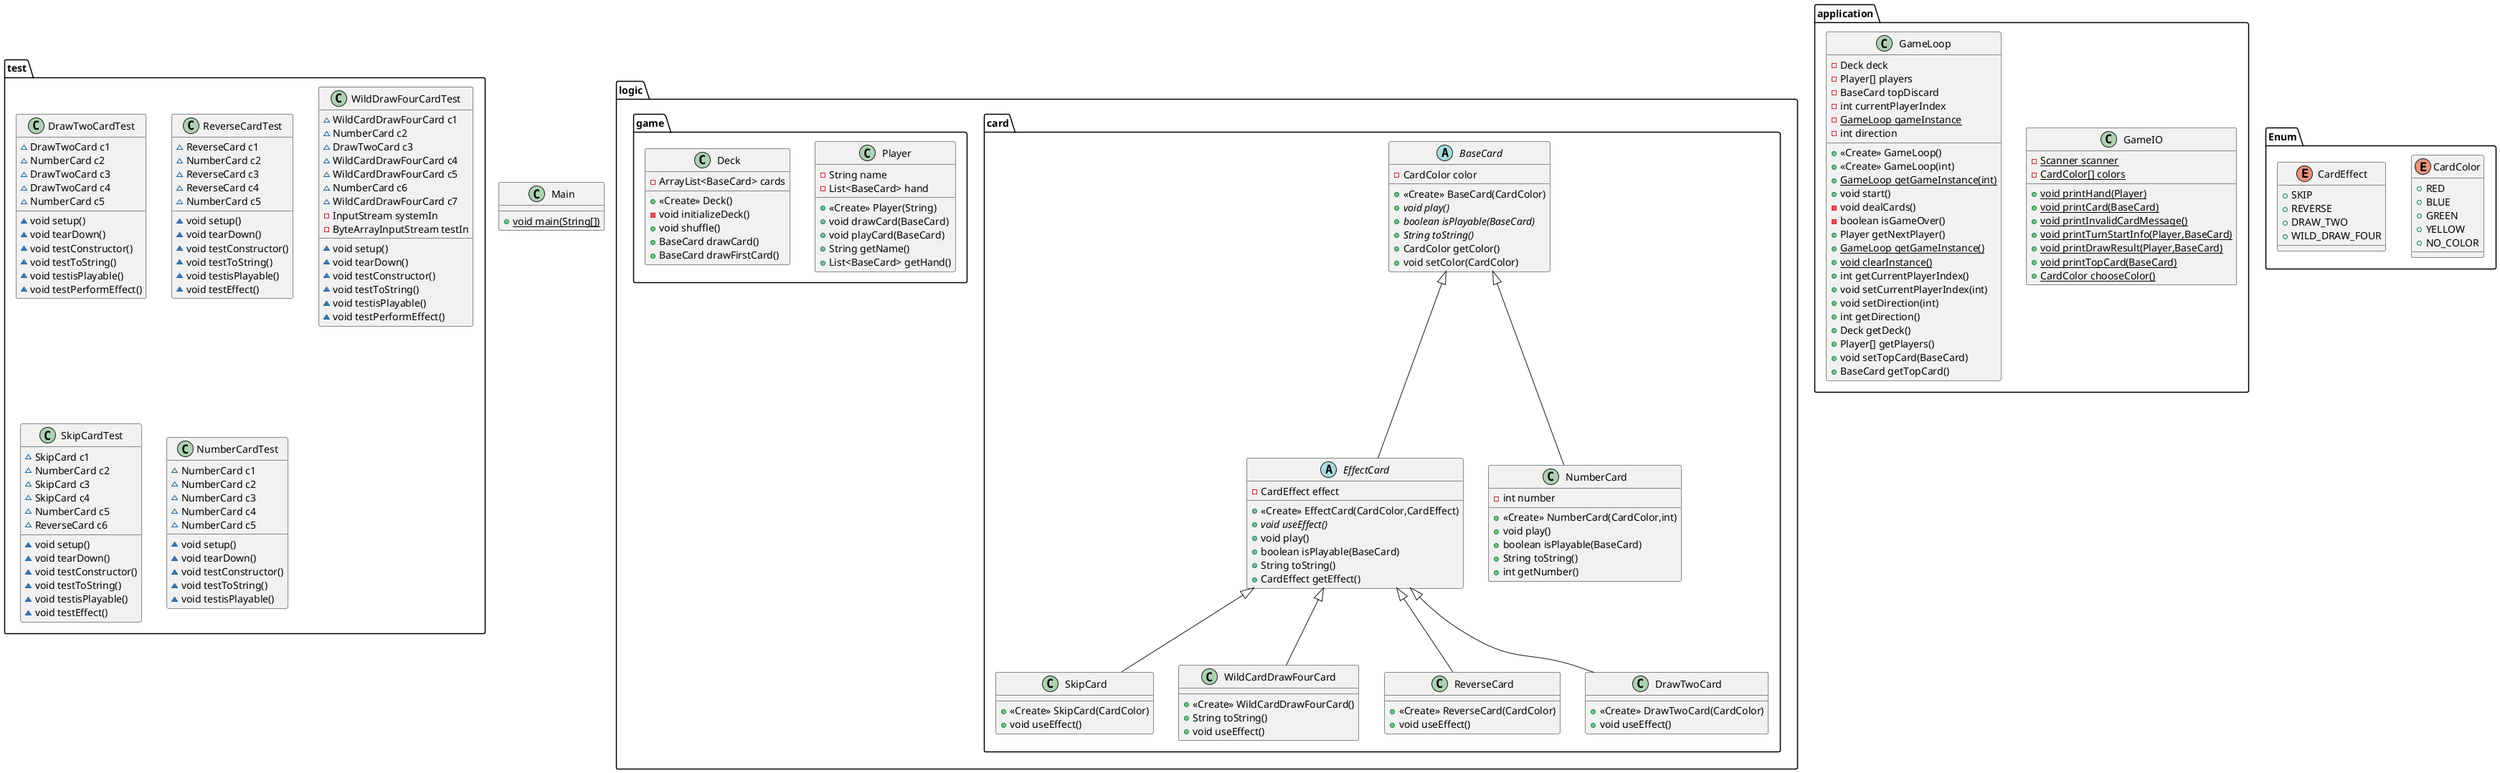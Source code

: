 @startuml
class test.DrawTwoCardTest {
~ DrawTwoCard c1
~ NumberCard c2
~ DrawTwoCard c3
~ DrawTwoCard c4
~ NumberCard c5
~ void setup()
~ void tearDown()
~ void testConstructor()
~ void testToString()
~ void testisPlayable()
~ void testPerformEffect()
}


class logic.card.SkipCard {
+ <<Create>> SkipCard(CardColor)
+ void useEffect()
}

class application.GameIO {
- {static} Scanner scanner
- {static} CardColor[] colors
+ {static} void printHand(Player)
+ {static} void printCard(BaseCard)
+ {static} void printInvalidCardMessage()
+ {static} void printTurnStartInfo(Player,BaseCard)
+ {static} void printDrawResult(Player,BaseCard)
+ {static} void printTopCard(BaseCard)
+ {static} CardColor chooseColor()
}


class logic.game.Player {
- String name
- List<BaseCard> hand
+ <<Create>> Player(String)
+ void drawCard(BaseCard)
+ void playCard(BaseCard)
+ String getName()
+ List<BaseCard> getHand()
}


class test.ReverseCardTest {
~ ReverseCard c1
~ NumberCard c2
~ ReverseCard c3
~ ReverseCard c4
~ NumberCard c5
~ void setup()
~ void tearDown()
~ void testConstructor()
~ void testToString()
~ void testisPlayable()
~ void testEffect()
}


enum Enum.CardColor {
+  RED
+  BLUE
+  GREEN
+  YELLOW
+  NO_COLOR
}

class logic.card.WildCardDrawFourCard {
+ <<Create>> WildCardDrawFourCard()
+ String toString()
+ void useEffect()
}

class test.WildDrawFourCardTest {
~ WildCardDrawFourCard c1
~ NumberCard c2
~ DrawTwoCard c3
~ WildCardDrawFourCard c4
~ WildCardDrawFourCard c5
~ NumberCard c6
~ WildCardDrawFourCard c7
- InputStream systemIn
- ByteArrayInputStream testIn
~ void setup()
~ void tearDown()
~ void testConstructor()
~ void testToString()
~ void testisPlayable()
~ void testPerformEffect()
}


enum Enum.CardEffect {
+  SKIP
+  REVERSE
+  DRAW_TWO
+  WILD_DRAW_FOUR
}

class Main {
+ {static} void main(String[])
}

abstract class logic.card.EffectCard {
- CardEffect effect
+ <<Create>> EffectCard(CardColor,CardEffect)
+ {abstract}void useEffect()
+ void play()
+ boolean isPlayable(BaseCard)
+ String toString()
+ CardEffect getEffect()
}


abstract class logic.card.BaseCard {
- CardColor color
+ <<Create>> BaseCard(CardColor)
+ {abstract}void play()
+ {abstract}boolean isPlayable(BaseCard)
+ {abstract}String toString()
+ CardColor getColor()
+ void setColor(CardColor)
}


class test.SkipCardTest {
~ SkipCard c1
~ NumberCard c2
~ SkipCard c3
~ SkipCard c4
~ NumberCard c5
~ ReverseCard c6
~ void setup()
~ void tearDown()
~ void testConstructor()
~ void testToString()
~ void testisPlayable()
~ void testEffect()
}


class application.GameLoop {
- Deck deck
- Player[] players
- BaseCard topDiscard
- int currentPlayerIndex
- {static} GameLoop gameInstance
- int direction
+ <<Create>> GameLoop()
+ <<Create>> GameLoop(int)
+ {static} GameLoop getGameInstance(int)
+ void start()
- void dealCards()
- boolean isGameOver()
+ Player getNextPlayer()
+ {static} GameLoop getGameInstance()
+ {static} void clearInstance()
+ int getCurrentPlayerIndex()
+ void setCurrentPlayerIndex(int)
+ void setDirection(int)
+ int getDirection()
+ Deck getDeck()
+ Player[] getPlayers()
+ void setTopCard(BaseCard)
+ BaseCard getTopCard()
}


class logic.game.Deck {
- ArrayList<BaseCard> cards
+ <<Create>> Deck()
- void initializeDeck()
+ void shuffle()
+ BaseCard drawCard()
+ BaseCard drawFirstCard()
}


class logic.card.ReverseCard {
+ <<Create>> ReverseCard(CardColor)
+ void useEffect()
}

class logic.card.NumberCard {
- int number
+ <<Create>> NumberCard(CardColor,int)
+ void play()
+ boolean isPlayable(BaseCard)
+ String toString()
+ int getNumber()
}


class test.NumberCardTest {
~ NumberCard c1
~ NumberCard c2
~ NumberCard c3
~ NumberCard c4
~ NumberCard c5
~ void setup()
~ void tearDown()
~ void testConstructor()
~ void testToString()
~ void testisPlayable()
}


class logic.card.DrawTwoCard {
+ <<Create>> DrawTwoCard(CardColor)
+ void useEffect()
}



logic.card.EffectCard <|-- logic.card.SkipCard
logic.card.EffectCard <|-- logic.card.WildCardDrawFourCard
logic.card.BaseCard <|-- logic.card.EffectCard
logic.card.EffectCard <|-- logic.card.ReverseCard
logic.card.BaseCard <|-- logic.card.NumberCard
logic.card.EffectCard <|-- logic.card.DrawTwoCard
@enduml